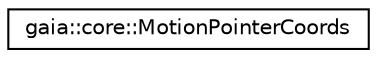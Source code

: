 digraph G
{
  edge [fontname="Helvetica",fontsize="10",labelfontname="Helvetica",labelfontsize="10"];
  node [fontname="Helvetica",fontsize="10",shape=record];
  rankdir=LR;
  Node1 [label="gaia::core::MotionPointerCoords",height=0.2,width=0.4,color="black", fillcolor="white", style="filled",URL="$d8/d83/classgaia_1_1core_1_1_motion_pointer_coords.html",tooltip="Transfer object for pointer coordinates."];
}

